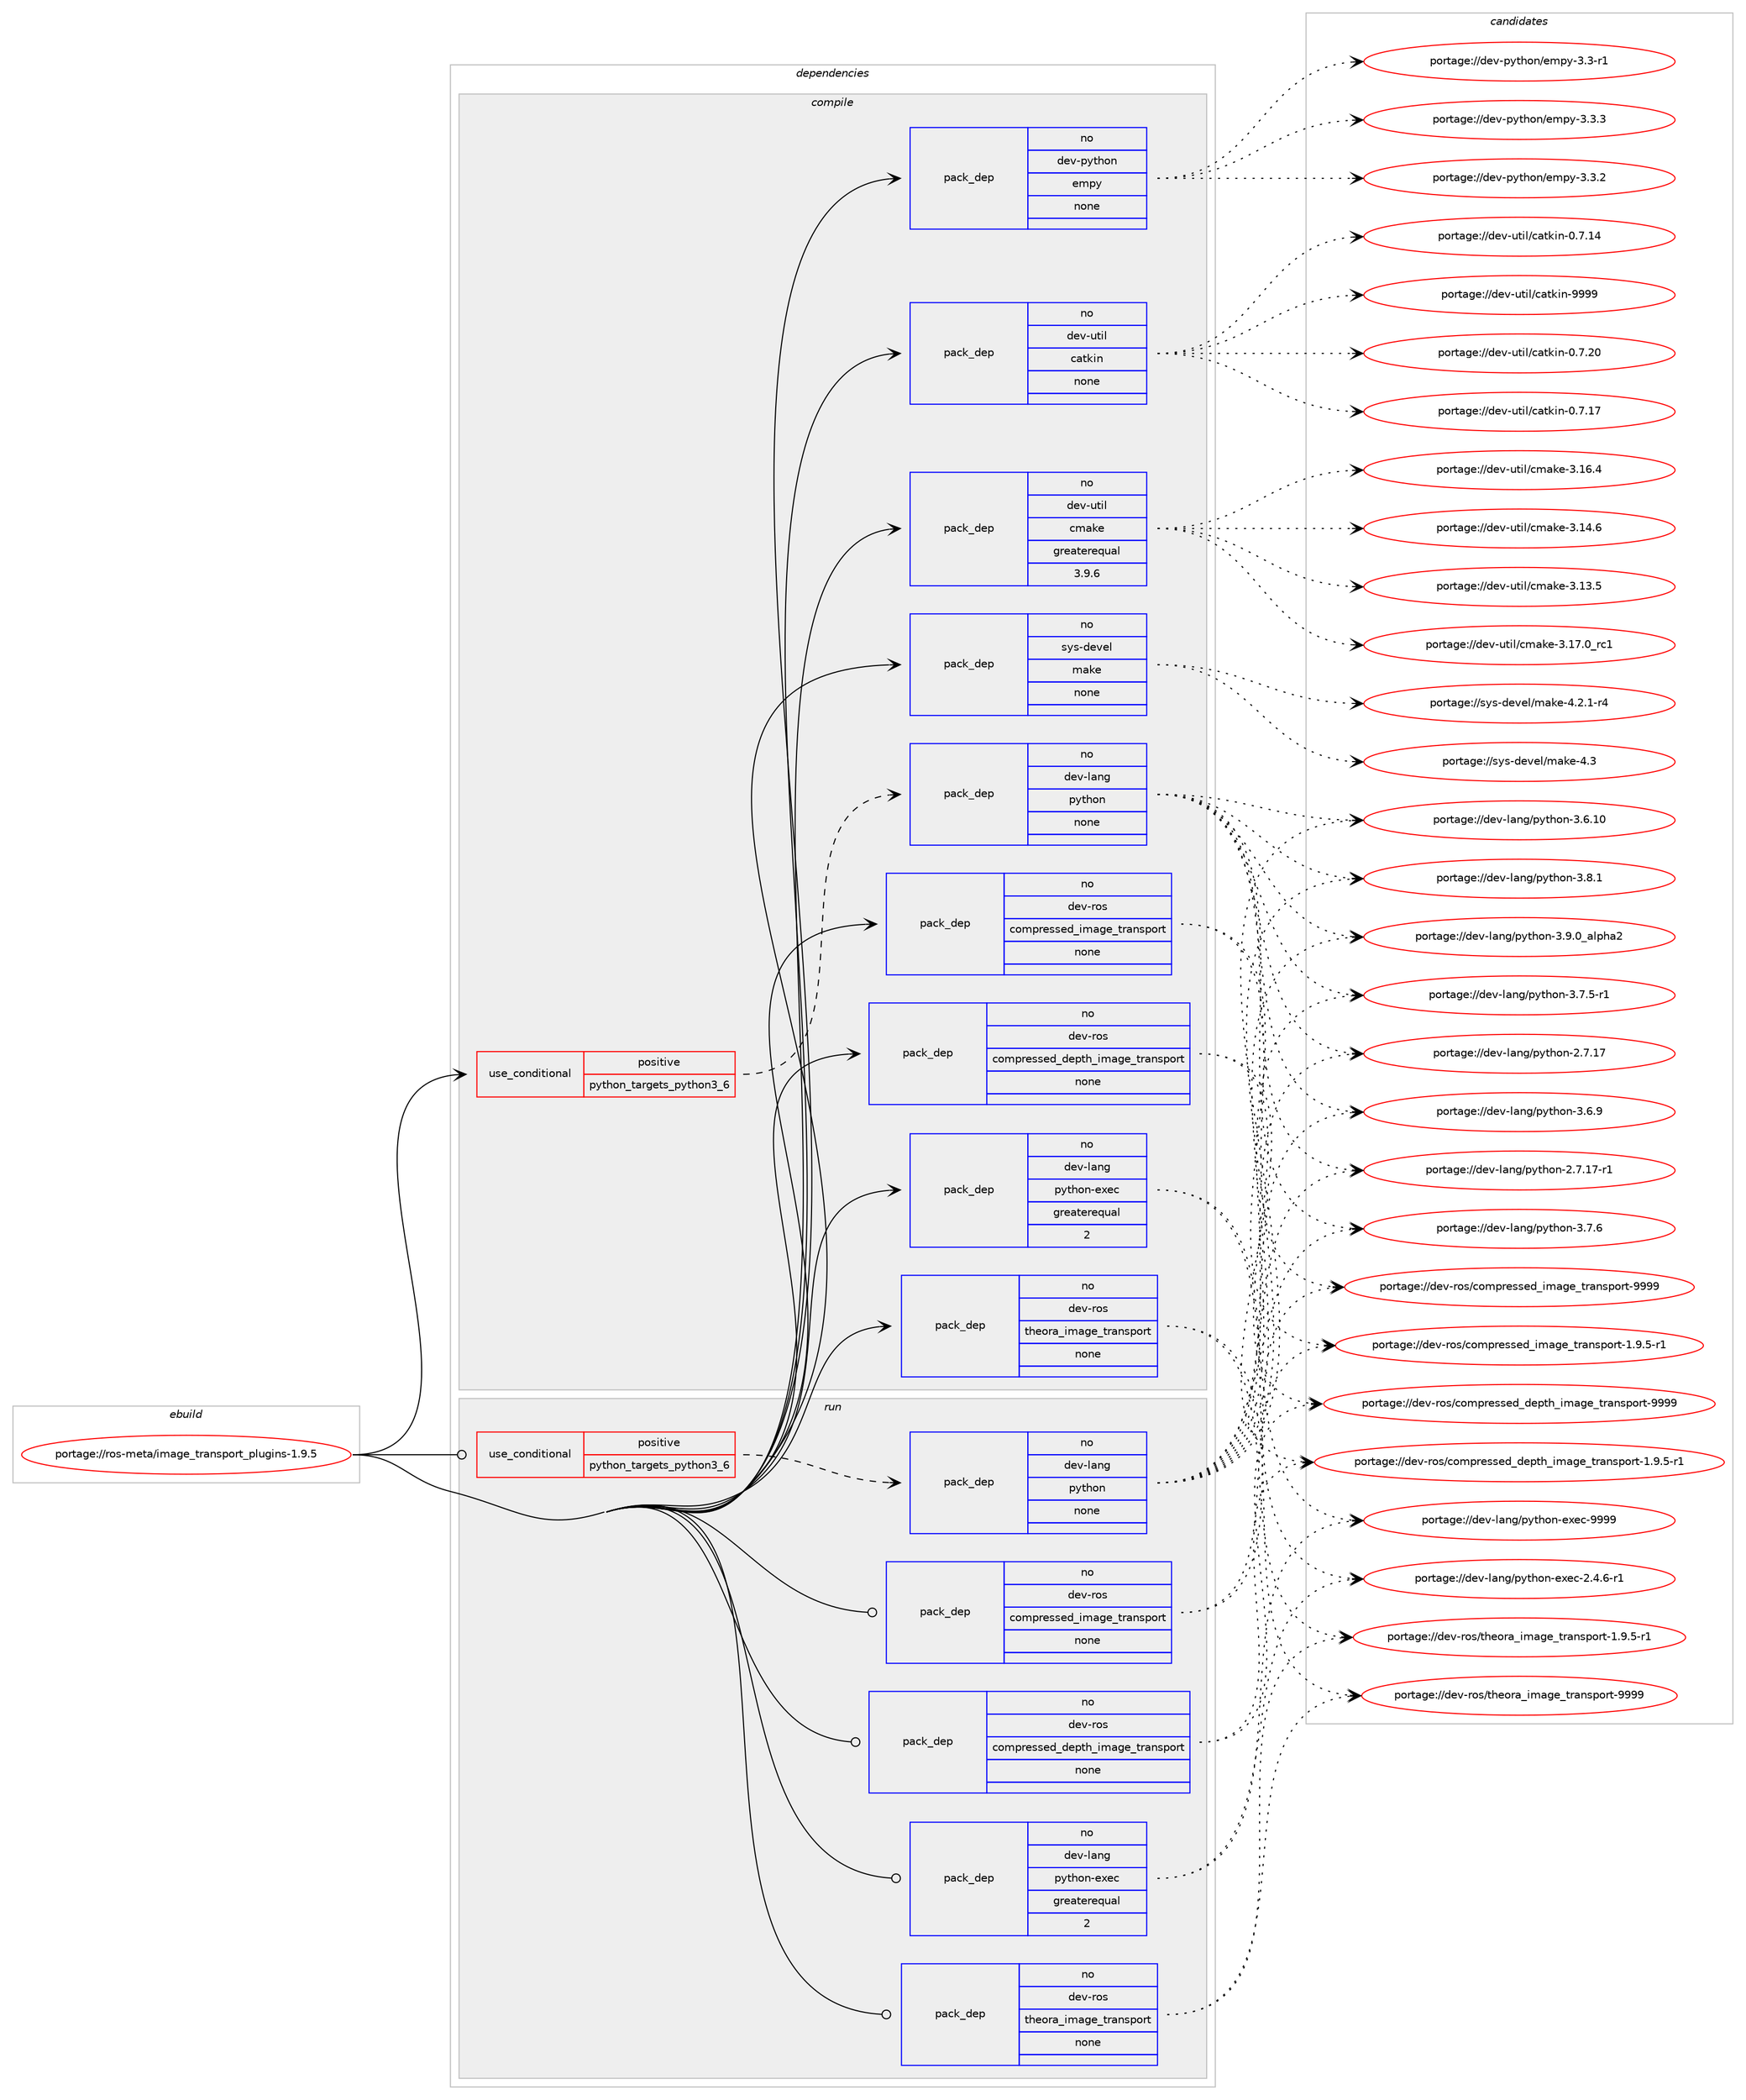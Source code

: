 digraph prolog {

# *************
# Graph options
# *************

newrank=true;
concentrate=true;
compound=true;
graph [rankdir=LR,fontname=Helvetica,fontsize=10,ranksep=1.5];#, ranksep=2.5, nodesep=0.2];
edge  [arrowhead=vee];
node  [fontname=Helvetica,fontsize=10];

# **********
# The ebuild
# **********

subgraph cluster_leftcol {
color=gray;
rank=same;
label=<<i>ebuild</i>>;
id [label="portage://ros-meta/image_transport_plugins-1.9.5", color=red, width=4, href="../ros-meta/image_transport_plugins-1.9.5.svg"];
}

# ****************
# The dependencies
# ****************

subgraph cluster_midcol {
color=gray;
label=<<i>dependencies</i>>;
subgraph cluster_compile {
fillcolor="#eeeeee";
style=filled;
label=<<i>compile</i>>;
subgraph cond21296 {
dependency107370 [label=<<TABLE BORDER="0" CELLBORDER="1" CELLSPACING="0" CELLPADDING="4"><TR><TD ROWSPAN="3" CELLPADDING="10">use_conditional</TD></TR><TR><TD>positive</TD></TR><TR><TD>python_targets_python3_6</TD></TR></TABLE>>, shape=none, color=red];
subgraph pack84266 {
dependency107371 [label=<<TABLE BORDER="0" CELLBORDER="1" CELLSPACING="0" CELLPADDING="4" WIDTH="220"><TR><TD ROWSPAN="6" CELLPADDING="30">pack_dep</TD></TR><TR><TD WIDTH="110">no</TD></TR><TR><TD>dev-lang</TD></TR><TR><TD>python</TD></TR><TR><TD>none</TD></TR><TR><TD></TD></TR></TABLE>>, shape=none, color=blue];
}
dependency107370:e -> dependency107371:w [weight=20,style="dashed",arrowhead="vee"];
}
id:e -> dependency107370:w [weight=20,style="solid",arrowhead="vee"];
subgraph pack84267 {
dependency107372 [label=<<TABLE BORDER="0" CELLBORDER="1" CELLSPACING="0" CELLPADDING="4" WIDTH="220"><TR><TD ROWSPAN="6" CELLPADDING="30">pack_dep</TD></TR><TR><TD WIDTH="110">no</TD></TR><TR><TD>dev-lang</TD></TR><TR><TD>python-exec</TD></TR><TR><TD>greaterequal</TD></TR><TR><TD>2</TD></TR></TABLE>>, shape=none, color=blue];
}
id:e -> dependency107372:w [weight=20,style="solid",arrowhead="vee"];
subgraph pack84268 {
dependency107373 [label=<<TABLE BORDER="0" CELLBORDER="1" CELLSPACING="0" CELLPADDING="4" WIDTH="220"><TR><TD ROWSPAN="6" CELLPADDING="30">pack_dep</TD></TR><TR><TD WIDTH="110">no</TD></TR><TR><TD>dev-python</TD></TR><TR><TD>empy</TD></TR><TR><TD>none</TD></TR><TR><TD></TD></TR></TABLE>>, shape=none, color=blue];
}
id:e -> dependency107373:w [weight=20,style="solid",arrowhead="vee"];
subgraph pack84269 {
dependency107374 [label=<<TABLE BORDER="0" CELLBORDER="1" CELLSPACING="0" CELLPADDING="4" WIDTH="220"><TR><TD ROWSPAN="6" CELLPADDING="30">pack_dep</TD></TR><TR><TD WIDTH="110">no</TD></TR><TR><TD>dev-ros</TD></TR><TR><TD>compressed_depth_image_transport</TD></TR><TR><TD>none</TD></TR><TR><TD></TD></TR></TABLE>>, shape=none, color=blue];
}
id:e -> dependency107374:w [weight=20,style="solid",arrowhead="vee"];
subgraph pack84270 {
dependency107375 [label=<<TABLE BORDER="0" CELLBORDER="1" CELLSPACING="0" CELLPADDING="4" WIDTH="220"><TR><TD ROWSPAN="6" CELLPADDING="30">pack_dep</TD></TR><TR><TD WIDTH="110">no</TD></TR><TR><TD>dev-ros</TD></TR><TR><TD>compressed_image_transport</TD></TR><TR><TD>none</TD></TR><TR><TD></TD></TR></TABLE>>, shape=none, color=blue];
}
id:e -> dependency107375:w [weight=20,style="solid",arrowhead="vee"];
subgraph pack84271 {
dependency107376 [label=<<TABLE BORDER="0" CELLBORDER="1" CELLSPACING="0" CELLPADDING="4" WIDTH="220"><TR><TD ROWSPAN="6" CELLPADDING="30">pack_dep</TD></TR><TR><TD WIDTH="110">no</TD></TR><TR><TD>dev-ros</TD></TR><TR><TD>theora_image_transport</TD></TR><TR><TD>none</TD></TR><TR><TD></TD></TR></TABLE>>, shape=none, color=blue];
}
id:e -> dependency107376:w [weight=20,style="solid",arrowhead="vee"];
subgraph pack84272 {
dependency107377 [label=<<TABLE BORDER="0" CELLBORDER="1" CELLSPACING="0" CELLPADDING="4" WIDTH="220"><TR><TD ROWSPAN="6" CELLPADDING="30">pack_dep</TD></TR><TR><TD WIDTH="110">no</TD></TR><TR><TD>dev-util</TD></TR><TR><TD>catkin</TD></TR><TR><TD>none</TD></TR><TR><TD></TD></TR></TABLE>>, shape=none, color=blue];
}
id:e -> dependency107377:w [weight=20,style="solid",arrowhead="vee"];
subgraph pack84273 {
dependency107378 [label=<<TABLE BORDER="0" CELLBORDER="1" CELLSPACING="0" CELLPADDING="4" WIDTH="220"><TR><TD ROWSPAN="6" CELLPADDING="30">pack_dep</TD></TR><TR><TD WIDTH="110">no</TD></TR><TR><TD>dev-util</TD></TR><TR><TD>cmake</TD></TR><TR><TD>greaterequal</TD></TR><TR><TD>3.9.6</TD></TR></TABLE>>, shape=none, color=blue];
}
id:e -> dependency107378:w [weight=20,style="solid",arrowhead="vee"];
subgraph pack84274 {
dependency107379 [label=<<TABLE BORDER="0" CELLBORDER="1" CELLSPACING="0" CELLPADDING="4" WIDTH="220"><TR><TD ROWSPAN="6" CELLPADDING="30">pack_dep</TD></TR><TR><TD WIDTH="110">no</TD></TR><TR><TD>sys-devel</TD></TR><TR><TD>make</TD></TR><TR><TD>none</TD></TR><TR><TD></TD></TR></TABLE>>, shape=none, color=blue];
}
id:e -> dependency107379:w [weight=20,style="solid",arrowhead="vee"];
}
subgraph cluster_compileandrun {
fillcolor="#eeeeee";
style=filled;
label=<<i>compile and run</i>>;
}
subgraph cluster_run {
fillcolor="#eeeeee";
style=filled;
label=<<i>run</i>>;
subgraph cond21297 {
dependency107380 [label=<<TABLE BORDER="0" CELLBORDER="1" CELLSPACING="0" CELLPADDING="4"><TR><TD ROWSPAN="3" CELLPADDING="10">use_conditional</TD></TR><TR><TD>positive</TD></TR><TR><TD>python_targets_python3_6</TD></TR></TABLE>>, shape=none, color=red];
subgraph pack84275 {
dependency107381 [label=<<TABLE BORDER="0" CELLBORDER="1" CELLSPACING="0" CELLPADDING="4" WIDTH="220"><TR><TD ROWSPAN="6" CELLPADDING="30">pack_dep</TD></TR><TR><TD WIDTH="110">no</TD></TR><TR><TD>dev-lang</TD></TR><TR><TD>python</TD></TR><TR><TD>none</TD></TR><TR><TD></TD></TR></TABLE>>, shape=none, color=blue];
}
dependency107380:e -> dependency107381:w [weight=20,style="dashed",arrowhead="vee"];
}
id:e -> dependency107380:w [weight=20,style="solid",arrowhead="odot"];
subgraph pack84276 {
dependency107382 [label=<<TABLE BORDER="0" CELLBORDER="1" CELLSPACING="0" CELLPADDING="4" WIDTH="220"><TR><TD ROWSPAN="6" CELLPADDING="30">pack_dep</TD></TR><TR><TD WIDTH="110">no</TD></TR><TR><TD>dev-lang</TD></TR><TR><TD>python-exec</TD></TR><TR><TD>greaterequal</TD></TR><TR><TD>2</TD></TR></TABLE>>, shape=none, color=blue];
}
id:e -> dependency107382:w [weight=20,style="solid",arrowhead="odot"];
subgraph pack84277 {
dependency107383 [label=<<TABLE BORDER="0" CELLBORDER="1" CELLSPACING="0" CELLPADDING="4" WIDTH="220"><TR><TD ROWSPAN="6" CELLPADDING="30">pack_dep</TD></TR><TR><TD WIDTH="110">no</TD></TR><TR><TD>dev-ros</TD></TR><TR><TD>compressed_depth_image_transport</TD></TR><TR><TD>none</TD></TR><TR><TD></TD></TR></TABLE>>, shape=none, color=blue];
}
id:e -> dependency107383:w [weight=20,style="solid",arrowhead="odot"];
subgraph pack84278 {
dependency107384 [label=<<TABLE BORDER="0" CELLBORDER="1" CELLSPACING="0" CELLPADDING="4" WIDTH="220"><TR><TD ROWSPAN="6" CELLPADDING="30">pack_dep</TD></TR><TR><TD WIDTH="110">no</TD></TR><TR><TD>dev-ros</TD></TR><TR><TD>compressed_image_transport</TD></TR><TR><TD>none</TD></TR><TR><TD></TD></TR></TABLE>>, shape=none, color=blue];
}
id:e -> dependency107384:w [weight=20,style="solid",arrowhead="odot"];
subgraph pack84279 {
dependency107385 [label=<<TABLE BORDER="0" CELLBORDER="1" CELLSPACING="0" CELLPADDING="4" WIDTH="220"><TR><TD ROWSPAN="6" CELLPADDING="30">pack_dep</TD></TR><TR><TD WIDTH="110">no</TD></TR><TR><TD>dev-ros</TD></TR><TR><TD>theora_image_transport</TD></TR><TR><TD>none</TD></TR><TR><TD></TD></TR></TABLE>>, shape=none, color=blue];
}
id:e -> dependency107385:w [weight=20,style="solid",arrowhead="odot"];
}
}

# **************
# The candidates
# **************

subgraph cluster_choices {
rank=same;
color=gray;
label=<<i>candidates</i>>;

subgraph choice84266 {
color=black;
nodesep=1;
choice10010111845108971101034711212111610411111045514657464895971081121049750 [label="portage://dev-lang/python-3.9.0_alpha2", color=red, width=4,href="../dev-lang/python-3.9.0_alpha2.svg"];
choice100101118451089711010347112121116104111110455146564649 [label="portage://dev-lang/python-3.8.1", color=red, width=4,href="../dev-lang/python-3.8.1.svg"];
choice100101118451089711010347112121116104111110455146554654 [label="portage://dev-lang/python-3.7.6", color=red, width=4,href="../dev-lang/python-3.7.6.svg"];
choice1001011184510897110103471121211161041111104551465546534511449 [label="portage://dev-lang/python-3.7.5-r1", color=red, width=4,href="../dev-lang/python-3.7.5-r1.svg"];
choice100101118451089711010347112121116104111110455146544657 [label="portage://dev-lang/python-3.6.9", color=red, width=4,href="../dev-lang/python-3.6.9.svg"];
choice10010111845108971101034711212111610411111045514654464948 [label="portage://dev-lang/python-3.6.10", color=red, width=4,href="../dev-lang/python-3.6.10.svg"];
choice100101118451089711010347112121116104111110455046554649554511449 [label="portage://dev-lang/python-2.7.17-r1", color=red, width=4,href="../dev-lang/python-2.7.17-r1.svg"];
choice10010111845108971101034711212111610411111045504655464955 [label="portage://dev-lang/python-2.7.17", color=red, width=4,href="../dev-lang/python-2.7.17.svg"];
dependency107371:e -> choice10010111845108971101034711212111610411111045514657464895971081121049750:w [style=dotted,weight="100"];
dependency107371:e -> choice100101118451089711010347112121116104111110455146564649:w [style=dotted,weight="100"];
dependency107371:e -> choice100101118451089711010347112121116104111110455146554654:w [style=dotted,weight="100"];
dependency107371:e -> choice1001011184510897110103471121211161041111104551465546534511449:w [style=dotted,weight="100"];
dependency107371:e -> choice100101118451089711010347112121116104111110455146544657:w [style=dotted,weight="100"];
dependency107371:e -> choice10010111845108971101034711212111610411111045514654464948:w [style=dotted,weight="100"];
dependency107371:e -> choice100101118451089711010347112121116104111110455046554649554511449:w [style=dotted,weight="100"];
dependency107371:e -> choice10010111845108971101034711212111610411111045504655464955:w [style=dotted,weight="100"];
}
subgraph choice84267 {
color=black;
nodesep=1;
choice10010111845108971101034711212111610411111045101120101994557575757 [label="portage://dev-lang/python-exec-9999", color=red, width=4,href="../dev-lang/python-exec-9999.svg"];
choice10010111845108971101034711212111610411111045101120101994550465246544511449 [label="portage://dev-lang/python-exec-2.4.6-r1", color=red, width=4,href="../dev-lang/python-exec-2.4.6-r1.svg"];
dependency107372:e -> choice10010111845108971101034711212111610411111045101120101994557575757:w [style=dotted,weight="100"];
dependency107372:e -> choice10010111845108971101034711212111610411111045101120101994550465246544511449:w [style=dotted,weight="100"];
}
subgraph choice84268 {
color=black;
nodesep=1;
choice1001011184511212111610411111047101109112121455146514651 [label="portage://dev-python/empy-3.3.3", color=red, width=4,href="../dev-python/empy-3.3.3.svg"];
choice1001011184511212111610411111047101109112121455146514650 [label="portage://dev-python/empy-3.3.2", color=red, width=4,href="../dev-python/empy-3.3.2.svg"];
choice1001011184511212111610411111047101109112121455146514511449 [label="portage://dev-python/empy-3.3-r1", color=red, width=4,href="../dev-python/empy-3.3-r1.svg"];
dependency107373:e -> choice1001011184511212111610411111047101109112121455146514651:w [style=dotted,weight="100"];
dependency107373:e -> choice1001011184511212111610411111047101109112121455146514650:w [style=dotted,weight="100"];
dependency107373:e -> choice1001011184511212111610411111047101109112121455146514511449:w [style=dotted,weight="100"];
}
subgraph choice84269 {
color=black;
nodesep=1;
choice10010111845114111115479911110911211410111511510110095100101112116104951051099710310195116114971101151121111141164557575757 [label="portage://dev-ros/compressed_depth_image_transport-9999", color=red, width=4,href="../dev-ros/compressed_depth_image_transport-9999.svg"];
choice10010111845114111115479911110911211410111511510110095100101112116104951051099710310195116114971101151121111141164549465746534511449 [label="portage://dev-ros/compressed_depth_image_transport-1.9.5-r1", color=red, width=4,href="../dev-ros/compressed_depth_image_transport-1.9.5-r1.svg"];
dependency107374:e -> choice10010111845114111115479911110911211410111511510110095100101112116104951051099710310195116114971101151121111141164557575757:w [style=dotted,weight="100"];
dependency107374:e -> choice10010111845114111115479911110911211410111511510110095100101112116104951051099710310195116114971101151121111141164549465746534511449:w [style=dotted,weight="100"];
}
subgraph choice84270 {
color=black;
nodesep=1;
choice100101118451141111154799111109112114101115115101100951051099710310195116114971101151121111141164557575757 [label="portage://dev-ros/compressed_image_transport-9999", color=red, width=4,href="../dev-ros/compressed_image_transport-9999.svg"];
choice100101118451141111154799111109112114101115115101100951051099710310195116114971101151121111141164549465746534511449 [label="portage://dev-ros/compressed_image_transport-1.9.5-r1", color=red, width=4,href="../dev-ros/compressed_image_transport-1.9.5-r1.svg"];
dependency107375:e -> choice100101118451141111154799111109112114101115115101100951051099710310195116114971101151121111141164557575757:w [style=dotted,weight="100"];
dependency107375:e -> choice100101118451141111154799111109112114101115115101100951051099710310195116114971101151121111141164549465746534511449:w [style=dotted,weight="100"];
}
subgraph choice84271 {
color=black;
nodesep=1;
choice100101118451141111154711610410111111497951051099710310195116114971101151121111141164557575757 [label="portage://dev-ros/theora_image_transport-9999", color=red, width=4,href="../dev-ros/theora_image_transport-9999.svg"];
choice100101118451141111154711610410111111497951051099710310195116114971101151121111141164549465746534511449 [label="portage://dev-ros/theora_image_transport-1.9.5-r1", color=red, width=4,href="../dev-ros/theora_image_transport-1.9.5-r1.svg"];
dependency107376:e -> choice100101118451141111154711610410111111497951051099710310195116114971101151121111141164557575757:w [style=dotted,weight="100"];
dependency107376:e -> choice100101118451141111154711610410111111497951051099710310195116114971101151121111141164549465746534511449:w [style=dotted,weight="100"];
}
subgraph choice84272 {
color=black;
nodesep=1;
choice100101118451171161051084799971161071051104557575757 [label="portage://dev-util/catkin-9999", color=red, width=4,href="../dev-util/catkin-9999.svg"];
choice1001011184511711610510847999711610710511045484655465048 [label="portage://dev-util/catkin-0.7.20", color=red, width=4,href="../dev-util/catkin-0.7.20.svg"];
choice1001011184511711610510847999711610710511045484655464955 [label="portage://dev-util/catkin-0.7.17", color=red, width=4,href="../dev-util/catkin-0.7.17.svg"];
choice1001011184511711610510847999711610710511045484655464952 [label="portage://dev-util/catkin-0.7.14", color=red, width=4,href="../dev-util/catkin-0.7.14.svg"];
dependency107377:e -> choice100101118451171161051084799971161071051104557575757:w [style=dotted,weight="100"];
dependency107377:e -> choice1001011184511711610510847999711610710511045484655465048:w [style=dotted,weight="100"];
dependency107377:e -> choice1001011184511711610510847999711610710511045484655464955:w [style=dotted,weight="100"];
dependency107377:e -> choice1001011184511711610510847999711610710511045484655464952:w [style=dotted,weight="100"];
}
subgraph choice84273 {
color=black;
nodesep=1;
choice1001011184511711610510847991099710710145514649554648951149949 [label="portage://dev-util/cmake-3.17.0_rc1", color=red, width=4,href="../dev-util/cmake-3.17.0_rc1.svg"];
choice1001011184511711610510847991099710710145514649544652 [label="portage://dev-util/cmake-3.16.4", color=red, width=4,href="../dev-util/cmake-3.16.4.svg"];
choice1001011184511711610510847991099710710145514649524654 [label="portage://dev-util/cmake-3.14.6", color=red, width=4,href="../dev-util/cmake-3.14.6.svg"];
choice1001011184511711610510847991099710710145514649514653 [label="portage://dev-util/cmake-3.13.5", color=red, width=4,href="../dev-util/cmake-3.13.5.svg"];
dependency107378:e -> choice1001011184511711610510847991099710710145514649554648951149949:w [style=dotted,weight="100"];
dependency107378:e -> choice1001011184511711610510847991099710710145514649544652:w [style=dotted,weight="100"];
dependency107378:e -> choice1001011184511711610510847991099710710145514649524654:w [style=dotted,weight="100"];
dependency107378:e -> choice1001011184511711610510847991099710710145514649514653:w [style=dotted,weight="100"];
}
subgraph choice84274 {
color=black;
nodesep=1;
choice11512111545100101118101108471099710710145524651 [label="portage://sys-devel/make-4.3", color=red, width=4,href="../sys-devel/make-4.3.svg"];
choice1151211154510010111810110847109971071014552465046494511452 [label="portage://sys-devel/make-4.2.1-r4", color=red, width=4,href="../sys-devel/make-4.2.1-r4.svg"];
dependency107379:e -> choice11512111545100101118101108471099710710145524651:w [style=dotted,weight="100"];
dependency107379:e -> choice1151211154510010111810110847109971071014552465046494511452:w [style=dotted,weight="100"];
}
subgraph choice84275 {
color=black;
nodesep=1;
choice10010111845108971101034711212111610411111045514657464895971081121049750 [label="portage://dev-lang/python-3.9.0_alpha2", color=red, width=4,href="../dev-lang/python-3.9.0_alpha2.svg"];
choice100101118451089711010347112121116104111110455146564649 [label="portage://dev-lang/python-3.8.1", color=red, width=4,href="../dev-lang/python-3.8.1.svg"];
choice100101118451089711010347112121116104111110455146554654 [label="portage://dev-lang/python-3.7.6", color=red, width=4,href="../dev-lang/python-3.7.6.svg"];
choice1001011184510897110103471121211161041111104551465546534511449 [label="portage://dev-lang/python-3.7.5-r1", color=red, width=4,href="../dev-lang/python-3.7.5-r1.svg"];
choice100101118451089711010347112121116104111110455146544657 [label="portage://dev-lang/python-3.6.9", color=red, width=4,href="../dev-lang/python-3.6.9.svg"];
choice10010111845108971101034711212111610411111045514654464948 [label="portage://dev-lang/python-3.6.10", color=red, width=4,href="../dev-lang/python-3.6.10.svg"];
choice100101118451089711010347112121116104111110455046554649554511449 [label="portage://dev-lang/python-2.7.17-r1", color=red, width=4,href="../dev-lang/python-2.7.17-r1.svg"];
choice10010111845108971101034711212111610411111045504655464955 [label="portage://dev-lang/python-2.7.17", color=red, width=4,href="../dev-lang/python-2.7.17.svg"];
dependency107381:e -> choice10010111845108971101034711212111610411111045514657464895971081121049750:w [style=dotted,weight="100"];
dependency107381:e -> choice100101118451089711010347112121116104111110455146564649:w [style=dotted,weight="100"];
dependency107381:e -> choice100101118451089711010347112121116104111110455146554654:w [style=dotted,weight="100"];
dependency107381:e -> choice1001011184510897110103471121211161041111104551465546534511449:w [style=dotted,weight="100"];
dependency107381:e -> choice100101118451089711010347112121116104111110455146544657:w [style=dotted,weight="100"];
dependency107381:e -> choice10010111845108971101034711212111610411111045514654464948:w [style=dotted,weight="100"];
dependency107381:e -> choice100101118451089711010347112121116104111110455046554649554511449:w [style=dotted,weight="100"];
dependency107381:e -> choice10010111845108971101034711212111610411111045504655464955:w [style=dotted,weight="100"];
}
subgraph choice84276 {
color=black;
nodesep=1;
choice10010111845108971101034711212111610411111045101120101994557575757 [label="portage://dev-lang/python-exec-9999", color=red, width=4,href="../dev-lang/python-exec-9999.svg"];
choice10010111845108971101034711212111610411111045101120101994550465246544511449 [label="portage://dev-lang/python-exec-2.4.6-r1", color=red, width=4,href="../dev-lang/python-exec-2.4.6-r1.svg"];
dependency107382:e -> choice10010111845108971101034711212111610411111045101120101994557575757:w [style=dotted,weight="100"];
dependency107382:e -> choice10010111845108971101034711212111610411111045101120101994550465246544511449:w [style=dotted,weight="100"];
}
subgraph choice84277 {
color=black;
nodesep=1;
choice10010111845114111115479911110911211410111511510110095100101112116104951051099710310195116114971101151121111141164557575757 [label="portage://dev-ros/compressed_depth_image_transport-9999", color=red, width=4,href="../dev-ros/compressed_depth_image_transport-9999.svg"];
choice10010111845114111115479911110911211410111511510110095100101112116104951051099710310195116114971101151121111141164549465746534511449 [label="portage://dev-ros/compressed_depth_image_transport-1.9.5-r1", color=red, width=4,href="../dev-ros/compressed_depth_image_transport-1.9.5-r1.svg"];
dependency107383:e -> choice10010111845114111115479911110911211410111511510110095100101112116104951051099710310195116114971101151121111141164557575757:w [style=dotted,weight="100"];
dependency107383:e -> choice10010111845114111115479911110911211410111511510110095100101112116104951051099710310195116114971101151121111141164549465746534511449:w [style=dotted,weight="100"];
}
subgraph choice84278 {
color=black;
nodesep=1;
choice100101118451141111154799111109112114101115115101100951051099710310195116114971101151121111141164557575757 [label="portage://dev-ros/compressed_image_transport-9999", color=red, width=4,href="../dev-ros/compressed_image_transport-9999.svg"];
choice100101118451141111154799111109112114101115115101100951051099710310195116114971101151121111141164549465746534511449 [label="portage://dev-ros/compressed_image_transport-1.9.5-r1", color=red, width=4,href="../dev-ros/compressed_image_transport-1.9.5-r1.svg"];
dependency107384:e -> choice100101118451141111154799111109112114101115115101100951051099710310195116114971101151121111141164557575757:w [style=dotted,weight="100"];
dependency107384:e -> choice100101118451141111154799111109112114101115115101100951051099710310195116114971101151121111141164549465746534511449:w [style=dotted,weight="100"];
}
subgraph choice84279 {
color=black;
nodesep=1;
choice100101118451141111154711610410111111497951051099710310195116114971101151121111141164557575757 [label="portage://dev-ros/theora_image_transport-9999", color=red, width=4,href="../dev-ros/theora_image_transport-9999.svg"];
choice100101118451141111154711610410111111497951051099710310195116114971101151121111141164549465746534511449 [label="portage://dev-ros/theora_image_transport-1.9.5-r1", color=red, width=4,href="../dev-ros/theora_image_transport-1.9.5-r1.svg"];
dependency107385:e -> choice100101118451141111154711610410111111497951051099710310195116114971101151121111141164557575757:w [style=dotted,weight="100"];
dependency107385:e -> choice100101118451141111154711610410111111497951051099710310195116114971101151121111141164549465746534511449:w [style=dotted,weight="100"];
}
}

}
